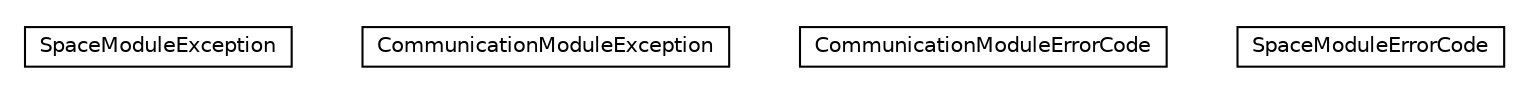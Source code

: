 #!/usr/local/bin/dot
#
# Class diagram 
# Generated by UMLGraph version R5_6-24-gf6e263 (http://www.umlgraph.org/)
#

digraph G {
	edge [fontname="Helvetica",fontsize=10,labelfontname="Helvetica",labelfontsize=10];
	node [fontname="Helvetica",fontsize=10,shape=plaintext];
	nodesep=0.25;
	ranksep=0.5;
	// org.universAAL.middleware.modules.exception.SpaceModuleException
	c23380 [label=<<table title="org.universAAL.middleware.modules.exception.SpaceModuleException" border="0" cellborder="1" cellspacing="0" cellpadding="2" port="p" href="./SpaceModuleException.html">
		<tr><td><table border="0" cellspacing="0" cellpadding="1">
<tr><td align="center" balign="center"> SpaceModuleException </td></tr>
		</table></td></tr>
		</table>>, URL="./SpaceModuleException.html", fontname="Helvetica", fontcolor="black", fontsize=10.0];
	// org.universAAL.middleware.modules.exception.CommunicationModuleException
	c23381 [label=<<table title="org.universAAL.middleware.modules.exception.CommunicationModuleException" border="0" cellborder="1" cellspacing="0" cellpadding="2" port="p" href="./CommunicationModuleException.html">
		<tr><td><table border="0" cellspacing="0" cellpadding="1">
<tr><td align="center" balign="center"> CommunicationModuleException </td></tr>
		</table></td></tr>
		</table>>, URL="./CommunicationModuleException.html", fontname="Helvetica", fontcolor="black", fontsize=10.0];
	// org.universAAL.middleware.modules.exception.CommunicationModuleErrorCode
	c23382 [label=<<table title="org.universAAL.middleware.modules.exception.CommunicationModuleErrorCode" border="0" cellborder="1" cellspacing="0" cellpadding="2" port="p" href="./CommunicationModuleErrorCode.html">
		<tr><td><table border="0" cellspacing="0" cellpadding="1">
<tr><td align="center" balign="center"> CommunicationModuleErrorCode </td></tr>
		</table></td></tr>
		</table>>, URL="./CommunicationModuleErrorCode.html", fontname="Helvetica", fontcolor="black", fontsize=10.0];
	// org.universAAL.middleware.modules.exception.SpaceModuleErrorCode
	c23383 [label=<<table title="org.universAAL.middleware.modules.exception.SpaceModuleErrorCode" border="0" cellborder="1" cellspacing="0" cellpadding="2" port="p" href="./SpaceModuleErrorCode.html">
		<tr><td><table border="0" cellspacing="0" cellpadding="1">
<tr><td align="center" balign="center"> SpaceModuleErrorCode </td></tr>
		</table></td></tr>
		</table>>, URL="./SpaceModuleErrorCode.html", fontname="Helvetica", fontcolor="black", fontsize=10.0];
}

